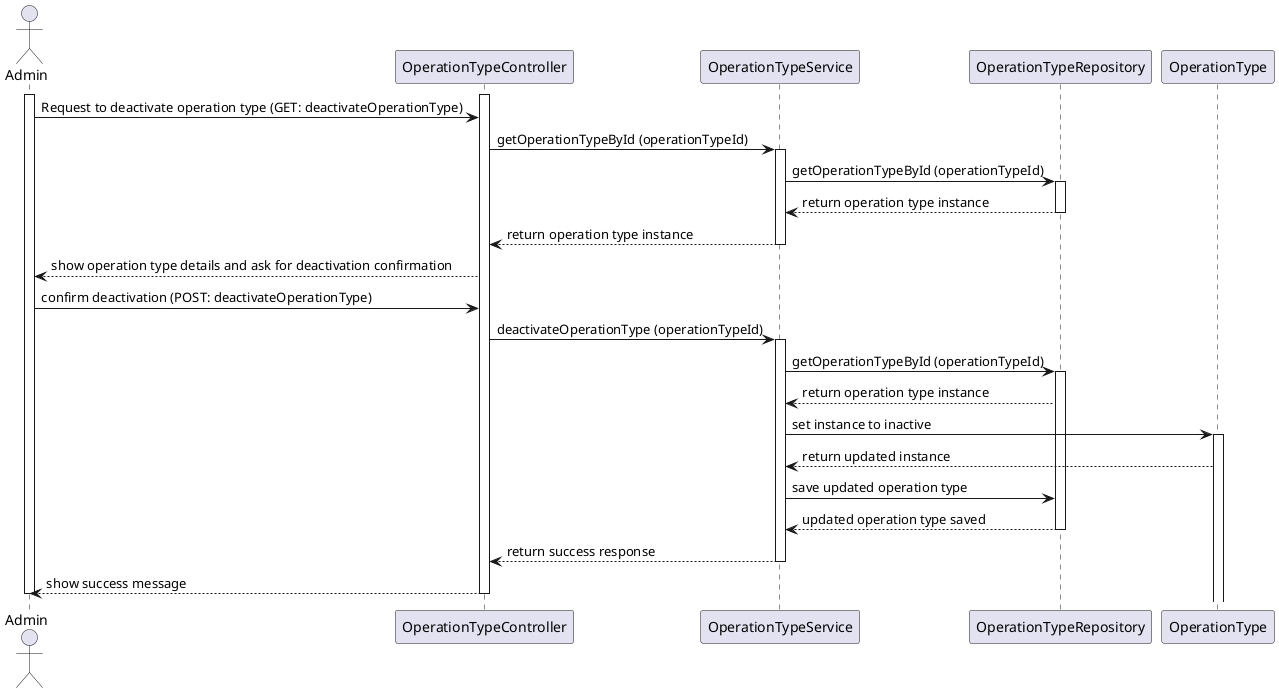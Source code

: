 @startuml
actor Admin
participant OperationTypeController as Controller
participant OperationTypeService as Service
participant OperationTypeRepository as Repository
participant OperationType as OperationType

activate Admin
activate Controller

Admin -> Controller: Request to deactivate operation type (GET: deactivateOperationType)
Controller -> Service: getOperationTypeById (operationTypeId)
activate Service

Service -> Repository: getOperationTypeById (operationTypeId)
activate Repository
Repository --> Service: return operation type instance
deactivate Repository

Service --> Controller: return operation type instance
deactivate Service

Controller --> Admin: show operation type details and ask for deactivation confirmation

Admin -> Controller: confirm deactivation (POST: deactivateOperationType)
Controller -> Service: deactivateOperationType (operationTypeId)
activate Service

Service -> Repository: getOperationTypeById (operationTypeId)
activate Repository
Repository --> Service: return operation type instance

Service -> OperationType: set instance to inactive
activate OperationType
OperationType --> Service: return updated instance

Service -> Repository: save updated operation type
Repository --> Service: updated operation type saved
deactivate Repository

Service --> Controller: return success response
deactivate Service

Controller --> Admin: show success message
deactivate Controller
deactivate Admin
@enduml
